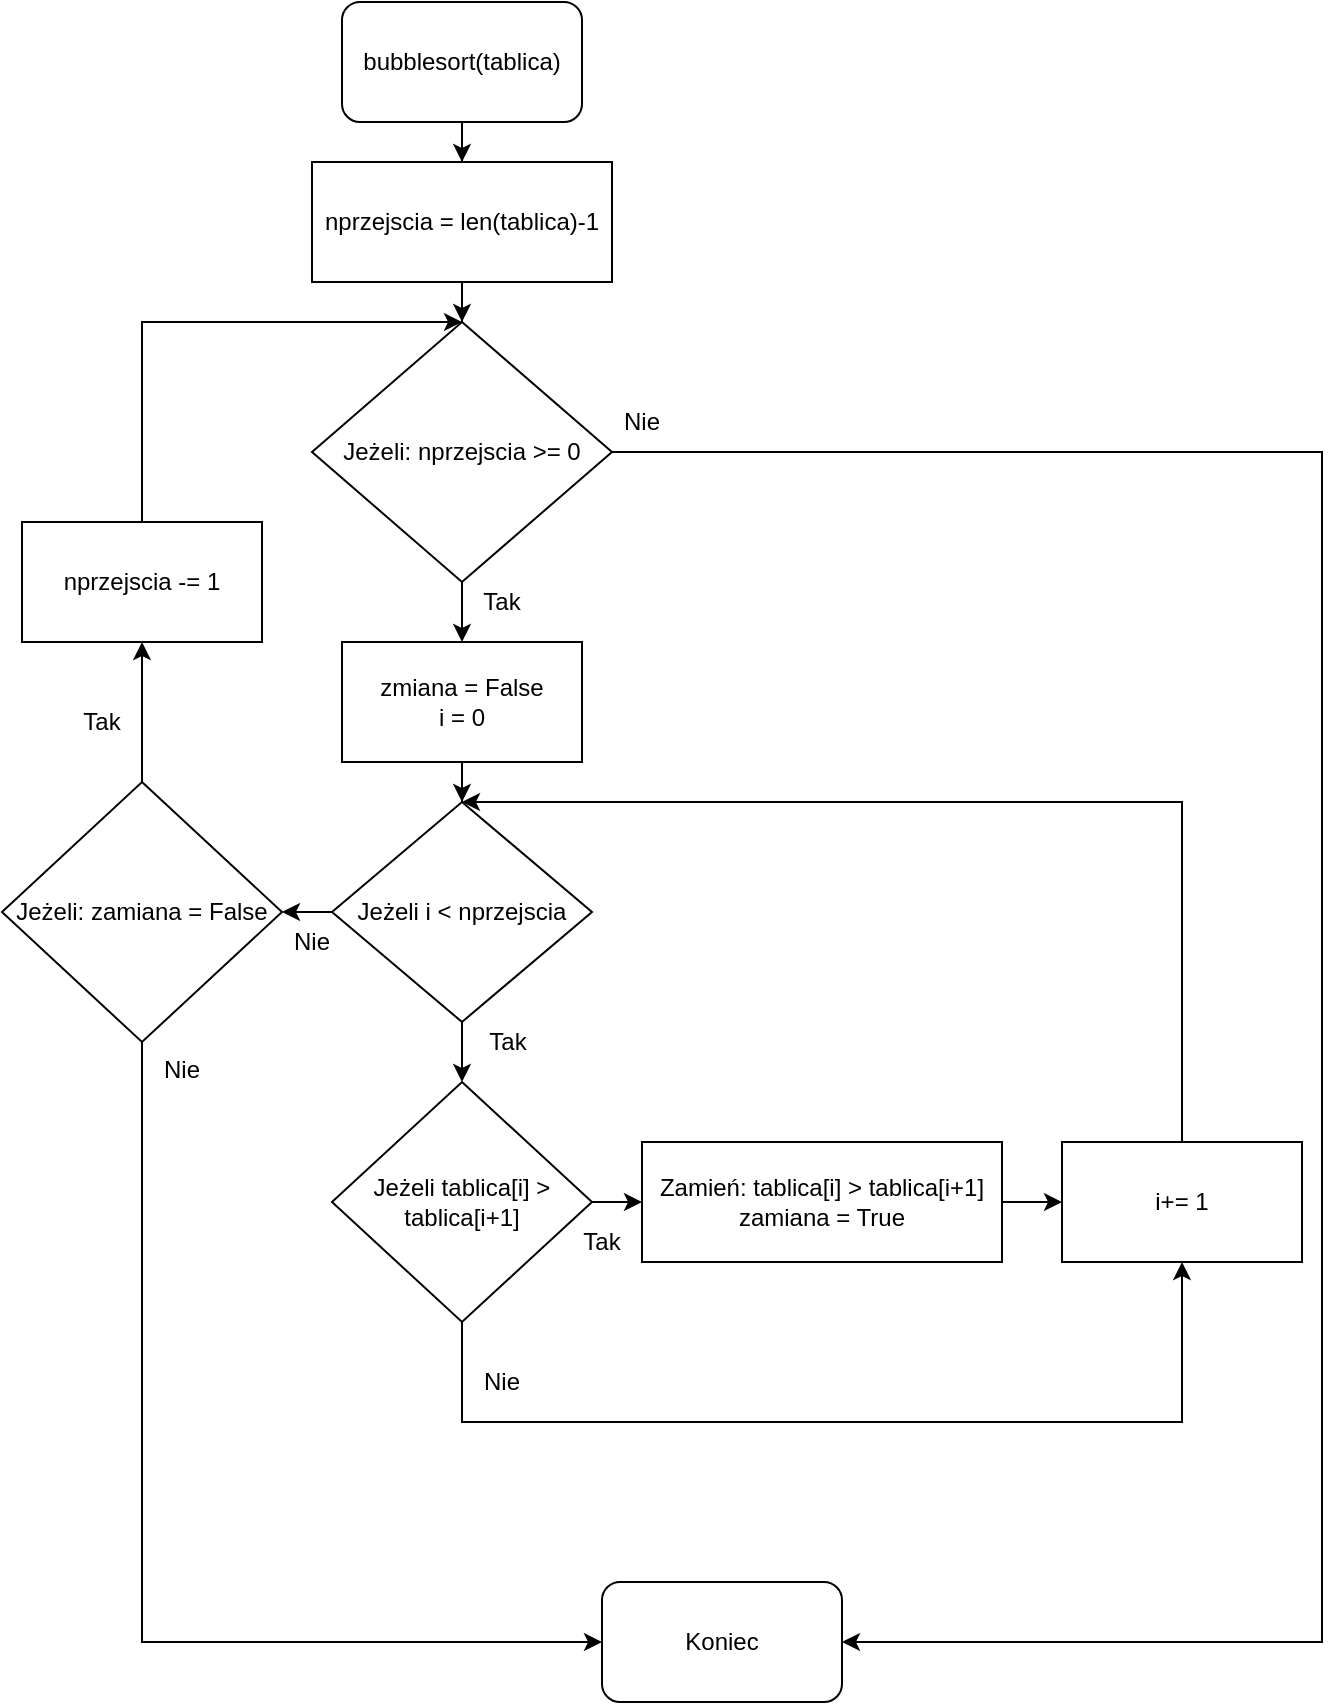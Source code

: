<mxfile version="12.3.7" type="github" pages="1">
  <diagram id="4jRQUYquttkNvS8Vm6yL" name="Page-1">
    <mxGraphModel dx="1648" dy="780" grid="1" gridSize="10" guides="1" tooltips="1" connect="1" arrows="1" fold="1" page="1" pageScale="1" pageWidth="827" pageHeight="1169" math="0" shadow="0">
      <root>
        <mxCell id="0"/>
        <mxCell id="1" parent="0"/>
        <mxCell id="1gOLqK51efF9muIZ5HV7-5" value="" style="edgeStyle=orthogonalEdgeStyle;rounded=0;orthogonalLoop=1;jettySize=auto;html=1;" edge="1" parent="1" source="1gOLqK51efF9muIZ5HV7-1" target="1gOLqK51efF9muIZ5HV7-2">
          <mxGeometry relative="1" as="geometry"/>
        </mxCell>
        <mxCell id="1gOLqK51efF9muIZ5HV7-1" value="bubblesort(tablica)" style="rounded=1;whiteSpace=wrap;html=1;" vertex="1" parent="1">
          <mxGeometry x="310" y="40" width="120" height="60" as="geometry"/>
        </mxCell>
        <mxCell id="1gOLqK51efF9muIZ5HV7-4" value="" style="edgeStyle=orthogonalEdgeStyle;rounded=0;orthogonalLoop=1;jettySize=auto;html=1;" edge="1" parent="1" source="1gOLqK51efF9muIZ5HV7-2" target="1gOLqK51efF9muIZ5HV7-3">
          <mxGeometry relative="1" as="geometry"/>
        </mxCell>
        <mxCell id="1gOLqK51efF9muIZ5HV7-2" value="nprzejscia = len(tablica)-1" style="rounded=0;whiteSpace=wrap;html=1;" vertex="1" parent="1">
          <mxGeometry x="295" y="120" width="150" height="60" as="geometry"/>
        </mxCell>
        <mxCell id="1gOLqK51efF9muIZ5HV7-10" value="" style="edgeStyle=orthogonalEdgeStyle;rounded=0;orthogonalLoop=1;jettySize=auto;html=1;" edge="1" parent="1" source="1gOLqK51efF9muIZ5HV7-3" target="1gOLqK51efF9muIZ5HV7-8">
          <mxGeometry relative="1" as="geometry"/>
        </mxCell>
        <mxCell id="1gOLqK51efF9muIZ5HV7-44" style="edgeStyle=orthogonalEdgeStyle;rounded=0;orthogonalLoop=1;jettySize=auto;html=1;entryX=1;entryY=0.5;entryDx=0;entryDy=0;" edge="1" parent="1" source="1gOLqK51efF9muIZ5HV7-3" target="1gOLqK51efF9muIZ5HV7-34">
          <mxGeometry relative="1" as="geometry">
            <mxPoint x="800" y="860" as="targetPoint"/>
            <Array as="points">
              <mxPoint x="800" y="265"/>
              <mxPoint x="800" y="860"/>
            </Array>
          </mxGeometry>
        </mxCell>
        <mxCell id="1gOLqK51efF9muIZ5HV7-3" value="Jeżeli: nprzejscia &amp;gt;= 0" style="rhombus;whiteSpace=wrap;html=1;" vertex="1" parent="1">
          <mxGeometry x="295" y="200" width="150" height="130" as="geometry"/>
        </mxCell>
        <mxCell id="1gOLqK51efF9muIZ5HV7-7" value="Tak" style="text;html=1;strokeColor=none;fillColor=none;align=center;verticalAlign=middle;whiteSpace=wrap;rounded=0;" vertex="1" parent="1">
          <mxGeometry x="370" y="330" width="40" height="20" as="geometry"/>
        </mxCell>
        <mxCell id="1gOLqK51efF9muIZ5HV7-11" value="" style="edgeStyle=orthogonalEdgeStyle;rounded=0;orthogonalLoop=1;jettySize=auto;html=1;" edge="1" parent="1" source="1gOLqK51efF9muIZ5HV7-8" target="1gOLqK51efF9muIZ5HV7-9">
          <mxGeometry relative="1" as="geometry"/>
        </mxCell>
        <mxCell id="1gOLqK51efF9muIZ5HV7-8" value="zmiana = False&lt;br&gt;i = 0" style="rounded=0;whiteSpace=wrap;html=1;" vertex="1" parent="1">
          <mxGeometry x="310" y="360" width="120" height="60" as="geometry"/>
        </mxCell>
        <mxCell id="1gOLqK51efF9muIZ5HV7-14" value="" style="edgeStyle=orthogonalEdgeStyle;rounded=0;orthogonalLoop=1;jettySize=auto;html=1;" edge="1" parent="1" source="1gOLqK51efF9muIZ5HV7-9" target="1gOLqK51efF9muIZ5HV7-13">
          <mxGeometry relative="1" as="geometry"/>
        </mxCell>
        <mxCell id="1gOLqK51efF9muIZ5HV7-30" value="" style="edgeStyle=orthogonalEdgeStyle;rounded=0;orthogonalLoop=1;jettySize=auto;html=1;" edge="1" parent="1" source="1gOLqK51efF9muIZ5HV7-9" target="1gOLqK51efF9muIZ5HV7-29">
          <mxGeometry relative="1" as="geometry"/>
        </mxCell>
        <mxCell id="1gOLqK51efF9muIZ5HV7-9" value="Jeżeli i &amp;lt; nprzejscia" style="rhombus;whiteSpace=wrap;html=1;" vertex="1" parent="1">
          <mxGeometry x="305" y="440" width="130" height="110" as="geometry"/>
        </mxCell>
        <mxCell id="1gOLqK51efF9muIZ5HV7-38" style="edgeStyle=orthogonalEdgeStyle;rounded=0;orthogonalLoop=1;jettySize=auto;html=1;" edge="1" parent="1" source="1gOLqK51efF9muIZ5HV7-29" target="1gOLqK51efF9muIZ5HV7-34">
          <mxGeometry relative="1" as="geometry">
            <Array as="points">
              <mxPoint x="210" y="800"/>
              <mxPoint x="210" y="800"/>
            </Array>
          </mxGeometry>
        </mxCell>
        <mxCell id="1gOLqK51efF9muIZ5HV7-42" style="edgeStyle=orthogonalEdgeStyle;rounded=0;orthogonalLoop=1;jettySize=auto;html=1;entryX=0.5;entryY=1;entryDx=0;entryDy=0;" edge="1" parent="1" source="1gOLqK51efF9muIZ5HV7-29" target="1gOLqK51efF9muIZ5HV7-39">
          <mxGeometry relative="1" as="geometry"/>
        </mxCell>
        <mxCell id="1gOLqK51efF9muIZ5HV7-29" value="Jeżeli: zamiana = False" style="rhombus;whiteSpace=wrap;html=1;" vertex="1" parent="1">
          <mxGeometry x="140" y="430" width="140" height="130" as="geometry"/>
        </mxCell>
        <mxCell id="1gOLqK51efF9muIZ5HV7-16" value="" style="edgeStyle=orthogonalEdgeStyle;rounded=0;orthogonalLoop=1;jettySize=auto;html=1;" edge="1" parent="1" source="1gOLqK51efF9muIZ5HV7-13" target="1gOLqK51efF9muIZ5HV7-15">
          <mxGeometry relative="1" as="geometry"/>
        </mxCell>
        <mxCell id="1gOLqK51efF9muIZ5HV7-23" style="edgeStyle=orthogonalEdgeStyle;rounded=0;orthogonalLoop=1;jettySize=auto;html=1;entryX=0.5;entryY=1;entryDx=0;entryDy=0;" edge="1" parent="1" source="1gOLqK51efF9muIZ5HV7-13" target="1gOLqK51efF9muIZ5HV7-21">
          <mxGeometry relative="1" as="geometry">
            <mxPoint x="720" y="760" as="targetPoint"/>
            <Array as="points">
              <mxPoint x="370" y="750"/>
              <mxPoint x="730" y="750"/>
            </Array>
          </mxGeometry>
        </mxCell>
        <mxCell id="1gOLqK51efF9muIZ5HV7-13" value="Jeżeli tablica[i] &amp;gt; tablica[i+1]" style="rhombus;whiteSpace=wrap;html=1;" vertex="1" parent="1">
          <mxGeometry x="305" y="580" width="130" height="120" as="geometry"/>
        </mxCell>
        <mxCell id="1gOLqK51efF9muIZ5HV7-24" value="" style="edgeStyle=orthogonalEdgeStyle;rounded=0;orthogonalLoop=1;jettySize=auto;html=1;" edge="1" parent="1" source="1gOLqK51efF9muIZ5HV7-15" target="1gOLqK51efF9muIZ5HV7-21">
          <mxGeometry relative="1" as="geometry"/>
        </mxCell>
        <mxCell id="1gOLqK51efF9muIZ5HV7-15" value="Zamień: tablica[i] &amp;gt; tablica[i+1]&lt;br&gt;zamiana = True" style="rounded=0;whiteSpace=wrap;html=1;" vertex="1" parent="1">
          <mxGeometry x="460" y="610" width="180" height="60" as="geometry"/>
        </mxCell>
        <mxCell id="1gOLqK51efF9muIZ5HV7-17" value="Tak" style="text;html=1;strokeColor=none;fillColor=none;align=center;verticalAlign=middle;whiteSpace=wrap;rounded=0;" vertex="1" parent="1">
          <mxGeometry x="420" y="650" width="40" height="20" as="geometry"/>
        </mxCell>
        <mxCell id="1gOLqK51efF9muIZ5HV7-18" value="Tak" style="text;html=1;strokeColor=none;fillColor=none;align=center;verticalAlign=middle;whiteSpace=wrap;rounded=0;" vertex="1" parent="1">
          <mxGeometry x="373" y="550" width="40" height="20" as="geometry"/>
        </mxCell>
        <mxCell id="1gOLqK51efF9muIZ5HV7-20" value="Nie&lt;br&gt;" style="text;html=1;strokeColor=none;fillColor=none;align=center;verticalAlign=middle;whiteSpace=wrap;rounded=0;" vertex="1" parent="1">
          <mxGeometry x="370" y="720" width="40" height="20" as="geometry"/>
        </mxCell>
        <mxCell id="1gOLqK51efF9muIZ5HV7-26" value="" style="edgeStyle=orthogonalEdgeStyle;rounded=0;orthogonalLoop=1;jettySize=auto;html=1;entryX=0.5;entryY=0;entryDx=0;entryDy=0;" edge="1" parent="1" source="1gOLqK51efF9muIZ5HV7-21" target="1gOLqK51efF9muIZ5HV7-9">
          <mxGeometry relative="1" as="geometry">
            <mxPoint x="730" y="450" as="targetPoint"/>
            <Array as="points">
              <mxPoint x="730" y="440"/>
            </Array>
          </mxGeometry>
        </mxCell>
        <mxCell id="1gOLqK51efF9muIZ5HV7-21" value="i+= 1" style="rounded=0;whiteSpace=wrap;html=1;" vertex="1" parent="1">
          <mxGeometry x="670" y="610" width="120" height="60" as="geometry"/>
        </mxCell>
        <mxCell id="1gOLqK51efF9muIZ5HV7-27" value="Nie&lt;br&gt;" style="text;html=1;strokeColor=none;fillColor=none;align=center;verticalAlign=middle;whiteSpace=wrap;rounded=0;" vertex="1" parent="1">
          <mxGeometry x="275" y="500" width="40" height="20" as="geometry"/>
        </mxCell>
        <mxCell id="1gOLqK51efF9muIZ5HV7-34" value="Koniec" style="rounded=1;whiteSpace=wrap;html=1;" vertex="1" parent="1">
          <mxGeometry x="440" y="830" width="120" height="60" as="geometry"/>
        </mxCell>
        <mxCell id="1gOLqK51efF9muIZ5HV7-35" value="Nie&lt;br&gt;" style="text;html=1;strokeColor=none;fillColor=none;align=center;verticalAlign=middle;whiteSpace=wrap;rounded=0;" vertex="1" parent="1">
          <mxGeometry x="210" y="564" width="40" height="20" as="geometry"/>
        </mxCell>
        <mxCell id="1gOLqK51efF9muIZ5HV7-43" style="edgeStyle=orthogonalEdgeStyle;rounded=0;orthogonalLoop=1;jettySize=auto;html=1;entryX=0.5;entryY=0;entryDx=0;entryDy=0;" edge="1" parent="1" source="1gOLqK51efF9muIZ5HV7-39" target="1gOLqK51efF9muIZ5HV7-3">
          <mxGeometry relative="1" as="geometry">
            <Array as="points">
              <mxPoint x="210" y="200"/>
            </Array>
          </mxGeometry>
        </mxCell>
        <mxCell id="1gOLqK51efF9muIZ5HV7-39" value="nprzejscia -= 1" style="rounded=0;whiteSpace=wrap;html=1;" vertex="1" parent="1">
          <mxGeometry x="150" y="300" width="120" height="60" as="geometry"/>
        </mxCell>
        <mxCell id="1gOLqK51efF9muIZ5HV7-40" value="Tak" style="text;html=1;strokeColor=none;fillColor=none;align=center;verticalAlign=middle;whiteSpace=wrap;rounded=0;" vertex="1" parent="1">
          <mxGeometry x="170" y="390" width="40" height="20" as="geometry"/>
        </mxCell>
        <mxCell id="1gOLqK51efF9muIZ5HV7-45" value="Nie&lt;br&gt;" style="text;html=1;strokeColor=none;fillColor=none;align=center;verticalAlign=middle;whiteSpace=wrap;rounded=0;" vertex="1" parent="1">
          <mxGeometry x="440" y="240" width="40" height="20" as="geometry"/>
        </mxCell>
      </root>
    </mxGraphModel>
  </diagram>
</mxfile>
